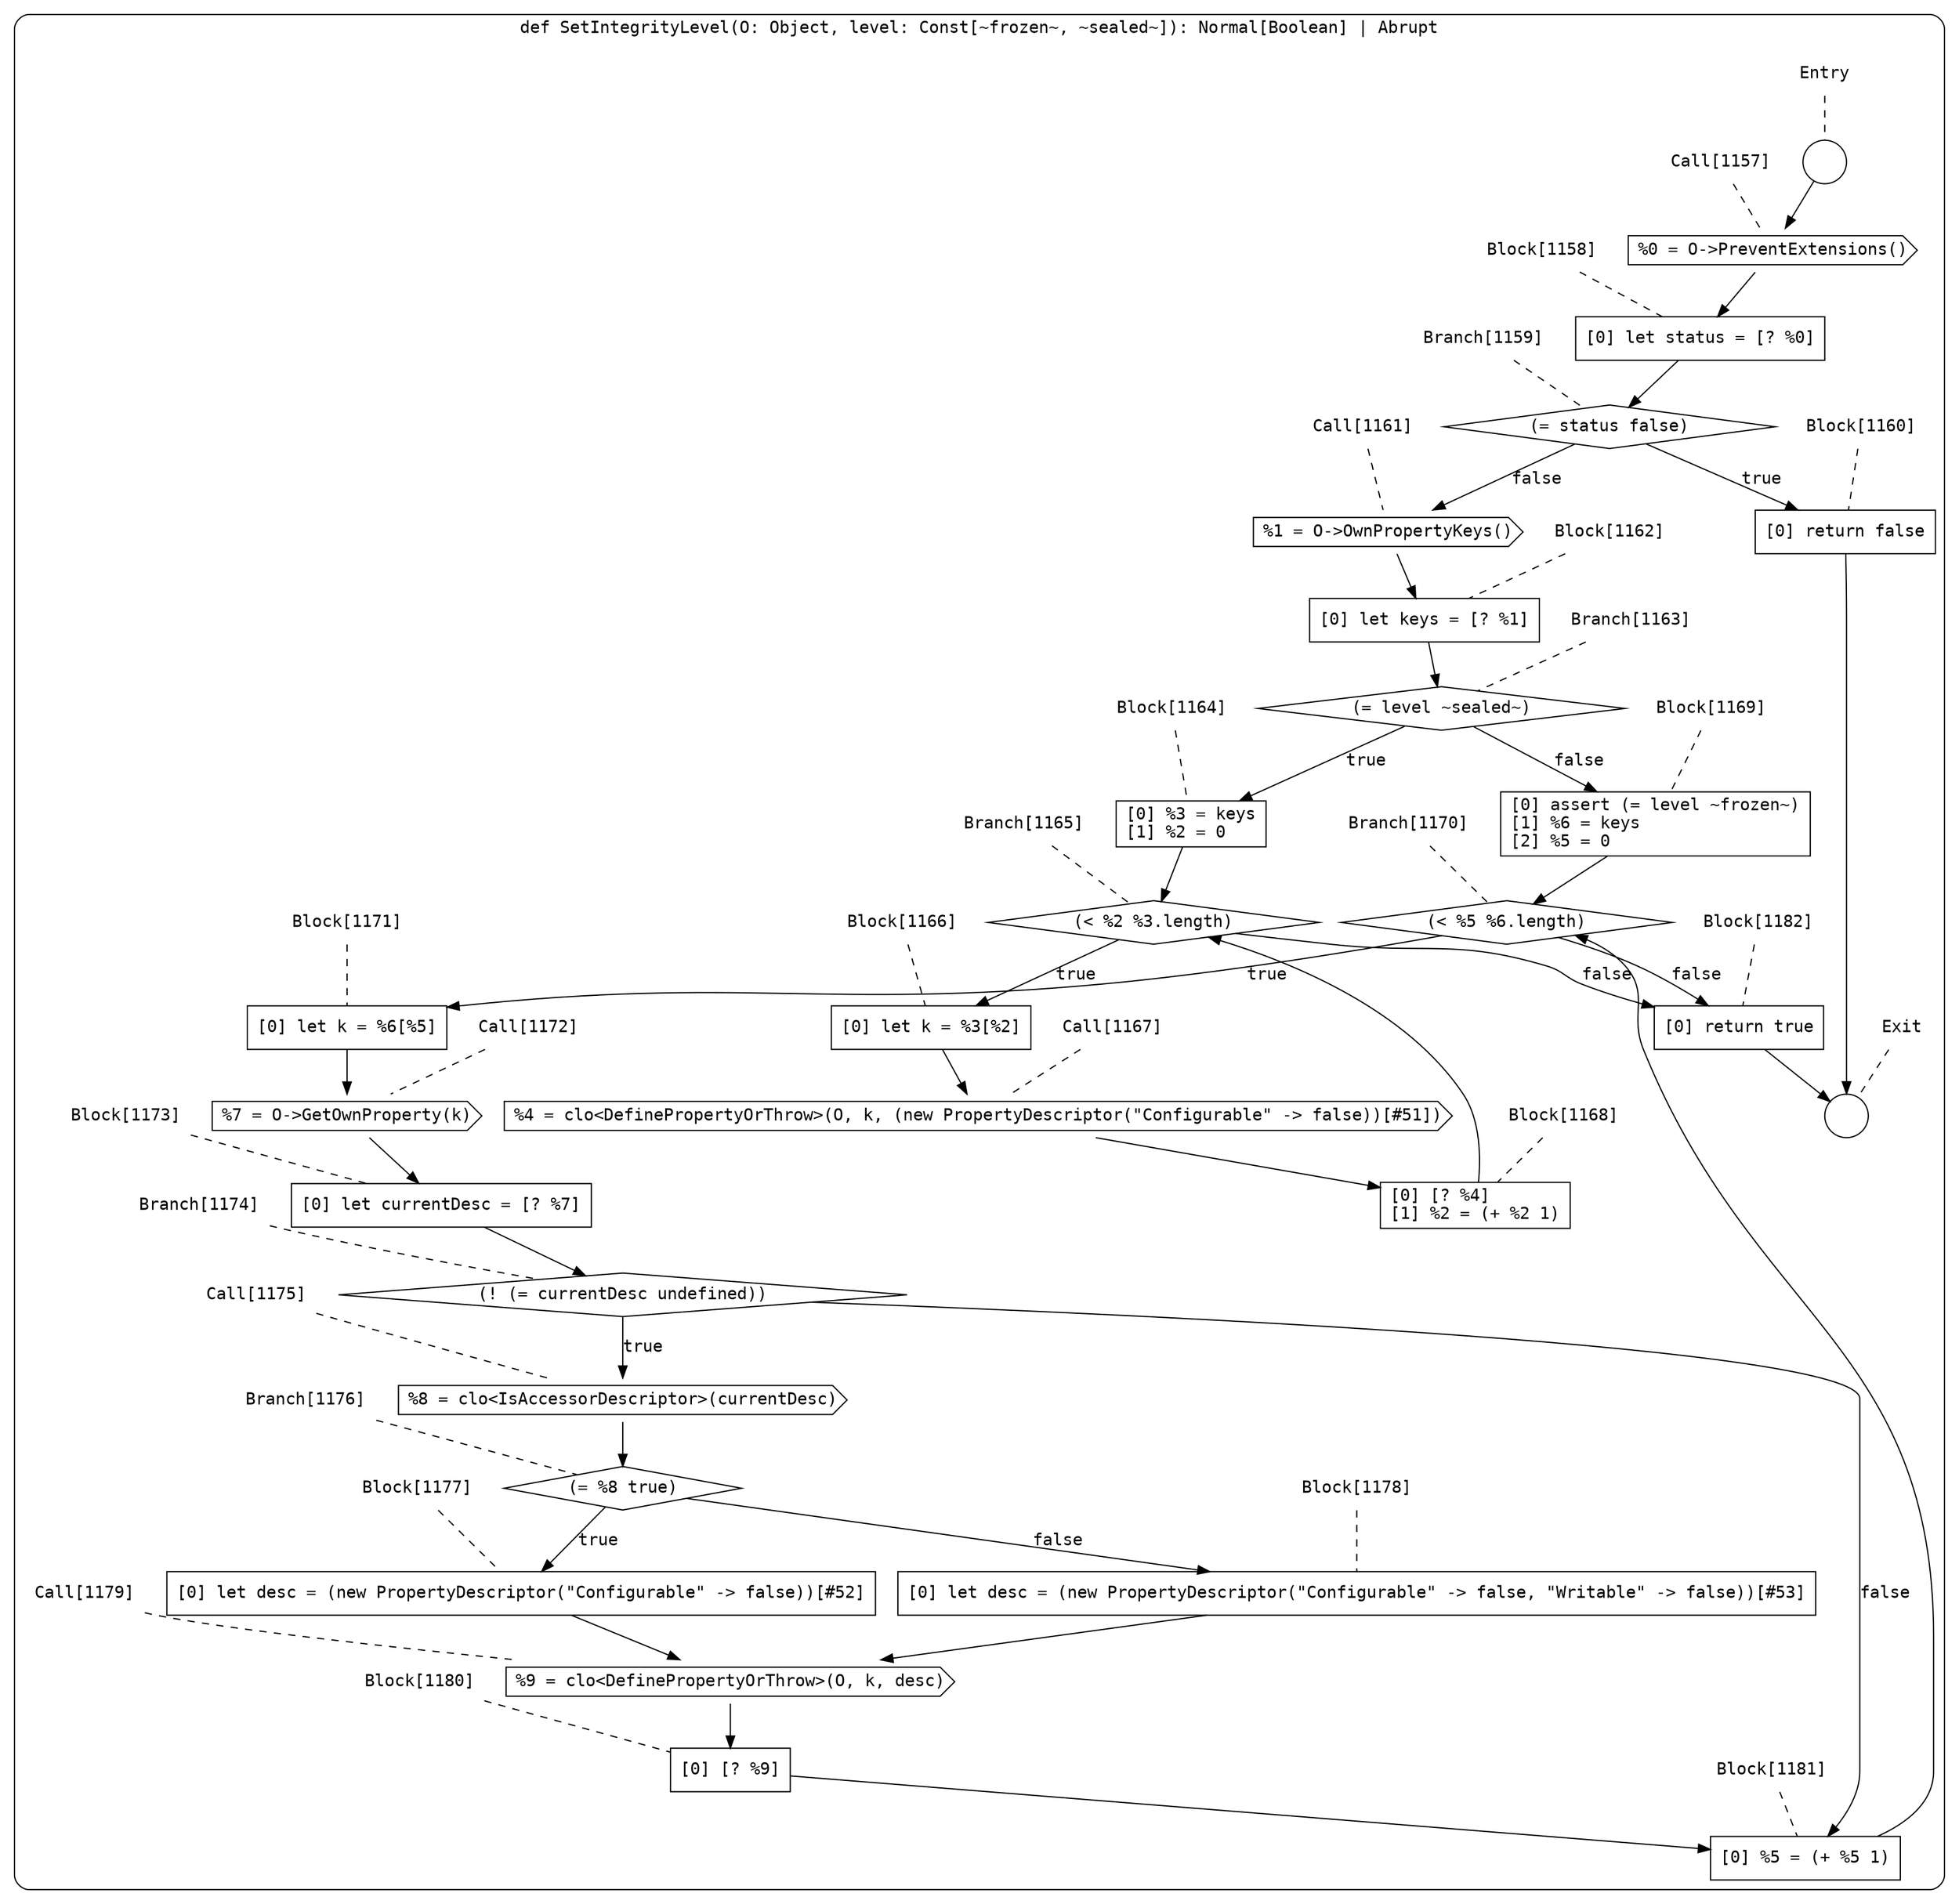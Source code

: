 digraph {
  graph [fontname = "Consolas"]
  node [fontname = "Consolas"]
  edge [fontname = "Consolas"]
  subgraph cluster144 {
    label = "def SetIntegrityLevel(O: Object, level: Const[~frozen~, ~sealed~]): Normal[Boolean] | Abrupt"
    style = rounded
    cluster144_entry_name [shape=none, label=<<font color="black">Entry</font>>]
    cluster144_entry_name -> cluster144_entry [arrowhead=none, color="black", style=dashed]
    cluster144_entry [shape=circle label=" " color="black" fillcolor="white" style=filled]
    cluster144_entry -> node1157 [color="black"]
    cluster144_exit_name [shape=none, label=<<font color="black">Exit</font>>]
    cluster144_exit_name -> cluster144_exit [arrowhead=none, color="black", style=dashed]
    cluster144_exit [shape=circle label=" " color="black" fillcolor="white" style=filled]
    node1157_name [shape=none, label=<<font color="black">Call[1157]</font>>]
    node1157_name -> node1157 [arrowhead=none, color="black", style=dashed]
    node1157 [shape=cds, label=<<font color="black">%0 = O-&gt;PreventExtensions()</font>> color="black" fillcolor="white", style=filled]
    node1157 -> node1158 [color="black"]
    node1158_name [shape=none, label=<<font color="black">Block[1158]</font>>]
    node1158_name -> node1158 [arrowhead=none, color="black", style=dashed]
    node1158 [shape=box, label=<<font color="black">[0] let status = [? %0]<BR ALIGN="LEFT"/></font>> color="black" fillcolor="white", style=filled]
    node1158 -> node1159 [color="black"]
    node1159_name [shape=none, label=<<font color="black">Branch[1159]</font>>]
    node1159_name -> node1159 [arrowhead=none, color="black", style=dashed]
    node1159 [shape=diamond, label=<<font color="black">(= status false)</font>> color="black" fillcolor="white", style=filled]
    node1159 -> node1160 [label=<<font color="black">true</font>> color="black"]
    node1159 -> node1161 [label=<<font color="black">false</font>> color="black"]
    node1160_name [shape=none, label=<<font color="black">Block[1160]</font>>]
    node1160_name -> node1160 [arrowhead=none, color="black", style=dashed]
    node1160 [shape=box, label=<<font color="black">[0] return false<BR ALIGN="LEFT"/></font>> color="black" fillcolor="white", style=filled]
    node1160 -> cluster144_exit [color="black"]
    node1161_name [shape=none, label=<<font color="black">Call[1161]</font>>]
    node1161_name -> node1161 [arrowhead=none, color="black", style=dashed]
    node1161 [shape=cds, label=<<font color="black">%1 = O-&gt;OwnPropertyKeys()</font>> color="black" fillcolor="white", style=filled]
    node1161 -> node1162 [color="black"]
    node1162_name [shape=none, label=<<font color="black">Block[1162]</font>>]
    node1162_name -> node1162 [arrowhead=none, color="black", style=dashed]
    node1162 [shape=box, label=<<font color="black">[0] let keys = [? %1]<BR ALIGN="LEFT"/></font>> color="black" fillcolor="white", style=filled]
    node1162 -> node1163 [color="black"]
    node1163_name [shape=none, label=<<font color="black">Branch[1163]</font>>]
    node1163_name -> node1163 [arrowhead=none, color="black", style=dashed]
    node1163 [shape=diamond, label=<<font color="black">(= level ~sealed~)</font>> color="black" fillcolor="white", style=filled]
    node1163 -> node1164 [label=<<font color="black">true</font>> color="black"]
    node1163 -> node1169 [label=<<font color="black">false</font>> color="black"]
    node1164_name [shape=none, label=<<font color="black">Block[1164]</font>>]
    node1164_name -> node1164 [arrowhead=none, color="black", style=dashed]
    node1164 [shape=box, label=<<font color="black">[0] %3 = keys<BR ALIGN="LEFT"/>[1] %2 = 0<BR ALIGN="LEFT"/></font>> color="black" fillcolor="white", style=filled]
    node1164 -> node1165 [color="black"]
    node1169_name [shape=none, label=<<font color="black">Block[1169]</font>>]
    node1169_name -> node1169 [arrowhead=none, color="black", style=dashed]
    node1169 [shape=box, label=<<font color="black">[0] assert (= level ~frozen~)<BR ALIGN="LEFT"/>[1] %6 = keys<BR ALIGN="LEFT"/>[2] %5 = 0<BR ALIGN="LEFT"/></font>> color="black" fillcolor="white", style=filled]
    node1169 -> node1170 [color="black"]
    node1165_name [shape=none, label=<<font color="black">Branch[1165]</font>>]
    node1165_name -> node1165 [arrowhead=none, color="black", style=dashed]
    node1165 [shape=diamond, label=<<font color="black">(&lt; %2 %3.length)</font>> color="black" fillcolor="white", style=filled]
    node1165 -> node1166 [label=<<font color="black">true</font>> color="black"]
    node1165 -> node1182 [label=<<font color="black">false</font>> color="black"]
    node1170_name [shape=none, label=<<font color="black">Branch[1170]</font>>]
    node1170_name -> node1170 [arrowhead=none, color="black", style=dashed]
    node1170 [shape=diamond, label=<<font color="black">(&lt; %5 %6.length)</font>> color="black" fillcolor="white", style=filled]
    node1170 -> node1171 [label=<<font color="black">true</font>> color="black"]
    node1170 -> node1182 [label=<<font color="black">false</font>> color="black"]
    node1166_name [shape=none, label=<<font color="black">Block[1166]</font>>]
    node1166_name -> node1166 [arrowhead=none, color="black", style=dashed]
    node1166 [shape=box, label=<<font color="black">[0] let k = %3[%2]<BR ALIGN="LEFT"/></font>> color="black" fillcolor="white", style=filled]
    node1166 -> node1167 [color="black"]
    node1182_name [shape=none, label=<<font color="black">Block[1182]</font>>]
    node1182_name -> node1182 [arrowhead=none, color="black", style=dashed]
    node1182 [shape=box, label=<<font color="black">[0] return true<BR ALIGN="LEFT"/></font>> color="black" fillcolor="white", style=filled]
    node1182 -> cluster144_exit [color="black"]
    node1171_name [shape=none, label=<<font color="black">Block[1171]</font>>]
    node1171_name -> node1171 [arrowhead=none, color="black", style=dashed]
    node1171 [shape=box, label=<<font color="black">[0] let k = %6[%5]<BR ALIGN="LEFT"/></font>> color="black" fillcolor="white", style=filled]
    node1171 -> node1172 [color="black"]
    node1167_name [shape=none, label=<<font color="black">Call[1167]</font>>]
    node1167_name -> node1167 [arrowhead=none, color="black", style=dashed]
    node1167 [shape=cds, label=<<font color="black">%4 = clo&lt;DefinePropertyOrThrow&gt;(O, k, (new PropertyDescriptor(&quot;Configurable&quot; -&gt; false))[#51])</font>> color="black" fillcolor="white", style=filled]
    node1167 -> node1168 [color="black"]
    node1172_name [shape=none, label=<<font color="black">Call[1172]</font>>]
    node1172_name -> node1172 [arrowhead=none, color="black", style=dashed]
    node1172 [shape=cds, label=<<font color="black">%7 = O-&gt;GetOwnProperty(k)</font>> color="black" fillcolor="white", style=filled]
    node1172 -> node1173 [color="black"]
    node1168_name [shape=none, label=<<font color="black">Block[1168]</font>>]
    node1168_name -> node1168 [arrowhead=none, color="black", style=dashed]
    node1168 [shape=box, label=<<font color="black">[0] [? %4]<BR ALIGN="LEFT"/>[1] %2 = (+ %2 1)<BR ALIGN="LEFT"/></font>> color="black" fillcolor="white", style=filled]
    node1168 -> node1165 [color="black"]
    node1173_name [shape=none, label=<<font color="black">Block[1173]</font>>]
    node1173_name -> node1173 [arrowhead=none, color="black", style=dashed]
    node1173 [shape=box, label=<<font color="black">[0] let currentDesc = [? %7]<BR ALIGN="LEFT"/></font>> color="black" fillcolor="white", style=filled]
    node1173 -> node1174 [color="black"]
    node1174_name [shape=none, label=<<font color="black">Branch[1174]</font>>]
    node1174_name -> node1174 [arrowhead=none, color="black", style=dashed]
    node1174 [shape=diamond, label=<<font color="black">(! (= currentDesc undefined))</font>> color="black" fillcolor="white", style=filled]
    node1174 -> node1175 [label=<<font color="black">true</font>> color="black"]
    node1174 -> node1181 [label=<<font color="black">false</font>> color="black"]
    node1175_name [shape=none, label=<<font color="black">Call[1175]</font>>]
    node1175_name -> node1175 [arrowhead=none, color="black", style=dashed]
    node1175 [shape=cds, label=<<font color="black">%8 = clo&lt;IsAccessorDescriptor&gt;(currentDesc)</font>> color="black" fillcolor="white", style=filled]
    node1175 -> node1176 [color="black"]
    node1181_name [shape=none, label=<<font color="black">Block[1181]</font>>]
    node1181_name -> node1181 [arrowhead=none, color="black", style=dashed]
    node1181 [shape=box, label=<<font color="black">[0] %5 = (+ %5 1)<BR ALIGN="LEFT"/></font>> color="black" fillcolor="white", style=filled]
    node1181 -> node1170 [color="black"]
    node1176_name [shape=none, label=<<font color="black">Branch[1176]</font>>]
    node1176_name -> node1176 [arrowhead=none, color="black", style=dashed]
    node1176 [shape=diamond, label=<<font color="black">(= %8 true)</font>> color="black" fillcolor="white", style=filled]
    node1176 -> node1177 [label=<<font color="black">true</font>> color="black"]
    node1176 -> node1178 [label=<<font color="black">false</font>> color="black"]
    node1177_name [shape=none, label=<<font color="black">Block[1177]</font>>]
    node1177_name -> node1177 [arrowhead=none, color="black", style=dashed]
    node1177 [shape=box, label=<<font color="black">[0] let desc = (new PropertyDescriptor(&quot;Configurable&quot; -&gt; false))[#52]<BR ALIGN="LEFT"/></font>> color="black" fillcolor="white", style=filled]
    node1177 -> node1179 [color="black"]
    node1178_name [shape=none, label=<<font color="black">Block[1178]</font>>]
    node1178_name -> node1178 [arrowhead=none, color="black", style=dashed]
    node1178 [shape=box, label=<<font color="black">[0] let desc = (new PropertyDescriptor(&quot;Configurable&quot; -&gt; false, &quot;Writable&quot; -&gt; false))[#53]<BR ALIGN="LEFT"/></font>> color="black" fillcolor="white", style=filled]
    node1178 -> node1179 [color="black"]
    node1179_name [shape=none, label=<<font color="black">Call[1179]</font>>]
    node1179_name -> node1179 [arrowhead=none, color="black", style=dashed]
    node1179 [shape=cds, label=<<font color="black">%9 = clo&lt;DefinePropertyOrThrow&gt;(O, k, desc)</font>> color="black" fillcolor="white", style=filled]
    node1179 -> node1180 [color="black"]
    node1180_name [shape=none, label=<<font color="black">Block[1180]</font>>]
    node1180_name -> node1180 [arrowhead=none, color="black", style=dashed]
    node1180 [shape=box, label=<<font color="black">[0] [? %9]<BR ALIGN="LEFT"/></font>> color="black" fillcolor="white", style=filled]
    node1180 -> node1181 [color="black"]
  }
}